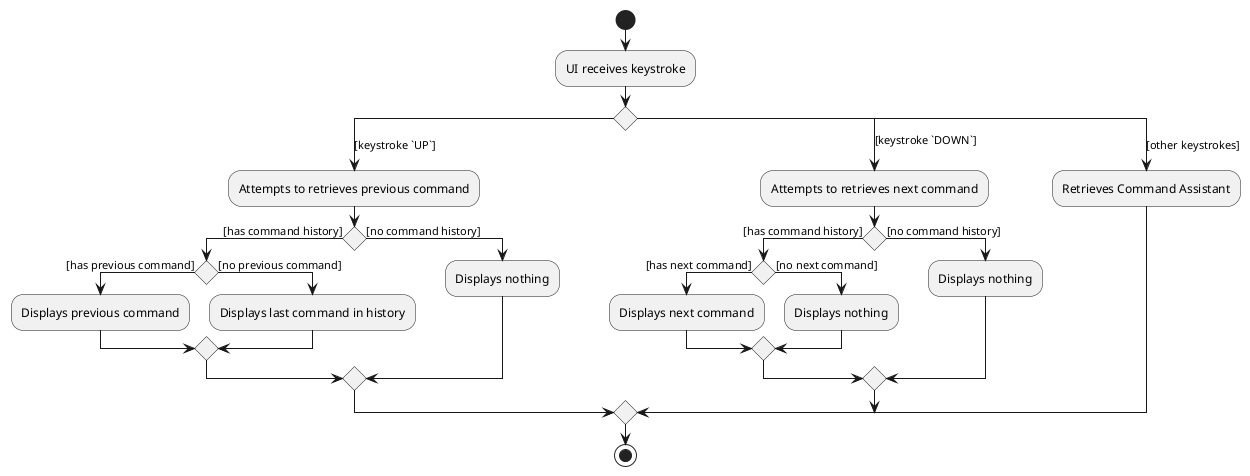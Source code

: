 @startuml
'https://plantuml.com/activity-diagram-beta

start
:UI receives keystroke;
switch()
case ([keystroke `UP`])
  :Attempts to retrieves previous command;
  if () then ([has command history])
    if () then ([has previous command])
      :Displays previous command;
    else ([no previous command])
      :Displays last command in history;
    endif
  else ([no command history])
    :Displays nothing;
  endif
case ([keystroke `DOWN`])
  :Attempts to retrieves next command;
  if () then ([has command history])
    if () then ([has next command])
      :Displays next command;
    else ([no next command])
      :Displays nothing;
    endif
  else ([no command history])
    :Displays nothing;
  endif
case ([other keystrokes])
  :Retrieves Command Assistant;
endswitch


stop

@enduml
